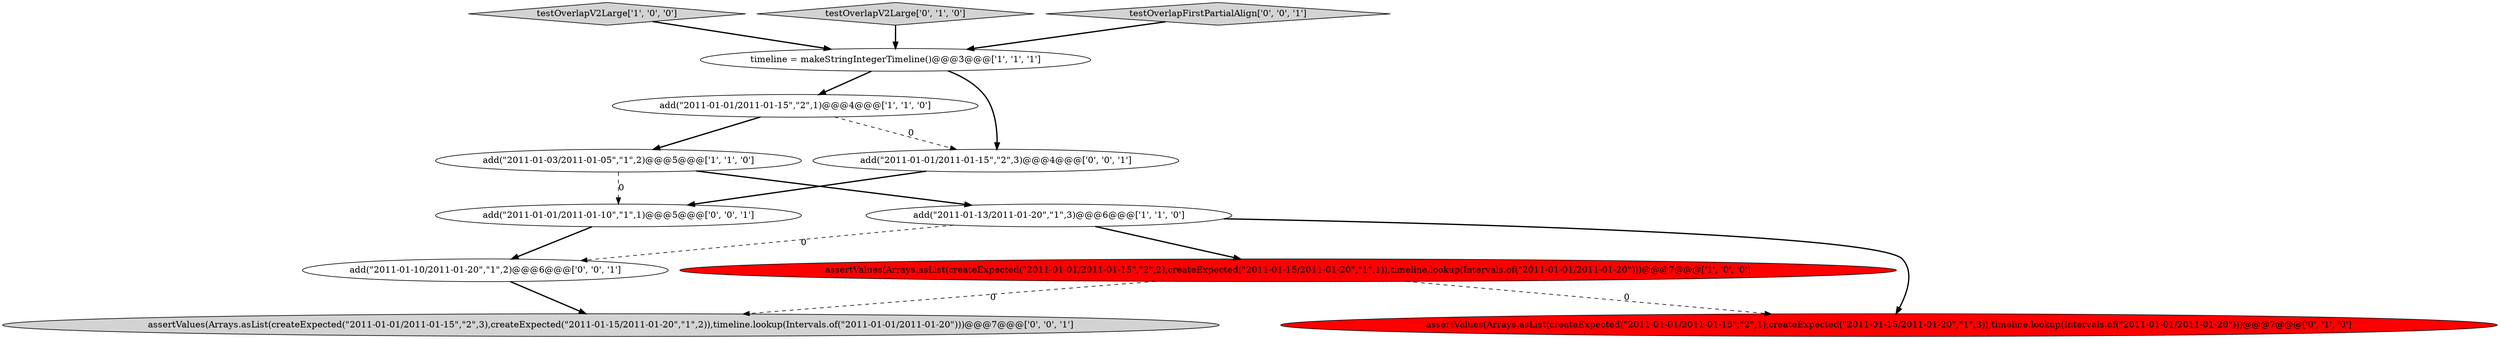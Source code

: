 digraph {
3 [style = filled, label = "add(\"2011-01-01/2011-01-15\",\"2\",1)@@@4@@@['1', '1', '0']", fillcolor = white, shape = ellipse image = "AAA0AAABBB1BBB"];
2 [style = filled, label = "assertValues(Arrays.asList(createExpected(\"2011-01-01/2011-01-15\",\"2\",2),createExpected(\"2011-01-15/2011-01-20\",\"1\",1)),timeline.lookup(Intervals.of(\"2011-01-01/2011-01-20\")))@@@7@@@['1', '0', '0']", fillcolor = red, shape = ellipse image = "AAA1AAABBB1BBB"];
12 [style = filled, label = "add(\"2011-01-01/2011-01-15\",\"2\",3)@@@4@@@['0', '0', '1']", fillcolor = white, shape = ellipse image = "AAA0AAABBB3BBB"];
0 [style = filled, label = "testOverlapV2Large['1', '0', '0']", fillcolor = lightgray, shape = diamond image = "AAA0AAABBB1BBB"];
5 [style = filled, label = "add(\"2011-01-13/2011-01-20\",\"1\",3)@@@6@@@['1', '1', '0']", fillcolor = white, shape = ellipse image = "AAA0AAABBB1BBB"];
1 [style = filled, label = "timeline = makeStringIntegerTimeline()@@@3@@@['1', '1', '1']", fillcolor = white, shape = ellipse image = "AAA0AAABBB1BBB"];
4 [style = filled, label = "add(\"2011-01-03/2011-01-05\",\"1\",2)@@@5@@@['1', '1', '0']", fillcolor = white, shape = ellipse image = "AAA0AAABBB1BBB"];
8 [style = filled, label = "add(\"2011-01-01/2011-01-10\",\"1\",1)@@@5@@@['0', '0', '1']", fillcolor = white, shape = ellipse image = "AAA0AAABBB3BBB"];
11 [style = filled, label = "add(\"2011-01-10/2011-01-20\",\"1\",2)@@@6@@@['0', '0', '1']", fillcolor = white, shape = ellipse image = "AAA0AAABBB3BBB"];
7 [style = filled, label = "testOverlapV2Large['0', '1', '0']", fillcolor = lightgray, shape = diamond image = "AAA0AAABBB2BBB"];
9 [style = filled, label = "assertValues(Arrays.asList(createExpected(\"2011-01-01/2011-01-15\",\"2\",3),createExpected(\"2011-01-15/2011-01-20\",\"1\",2)),timeline.lookup(Intervals.of(\"2011-01-01/2011-01-20\")))@@@7@@@['0', '0', '1']", fillcolor = lightgray, shape = ellipse image = "AAA0AAABBB3BBB"];
10 [style = filled, label = "testOverlapFirstPartialAlign['0', '0', '1']", fillcolor = lightgray, shape = diamond image = "AAA0AAABBB3BBB"];
6 [style = filled, label = "assertValues(Arrays.asList(createExpected(\"2011-01-01/2011-01-15\",\"2\",1),createExpected(\"2011-01-15/2011-01-20\",\"1\",3)),timeline.lookup(Intervals.of(\"2011-01-01/2011-01-20\")))@@@7@@@['0', '1', '0']", fillcolor = red, shape = ellipse image = "AAA1AAABBB2BBB"];
1->3 [style = bold, label=""];
5->2 [style = bold, label=""];
7->1 [style = bold, label=""];
3->12 [style = dashed, label="0"];
5->6 [style = bold, label=""];
5->11 [style = dashed, label="0"];
10->1 [style = bold, label=""];
11->9 [style = bold, label=""];
8->11 [style = bold, label=""];
2->9 [style = dashed, label="0"];
4->5 [style = bold, label=""];
3->4 [style = bold, label=""];
0->1 [style = bold, label=""];
12->8 [style = bold, label=""];
4->8 [style = dashed, label="0"];
1->12 [style = bold, label=""];
2->6 [style = dashed, label="0"];
}
